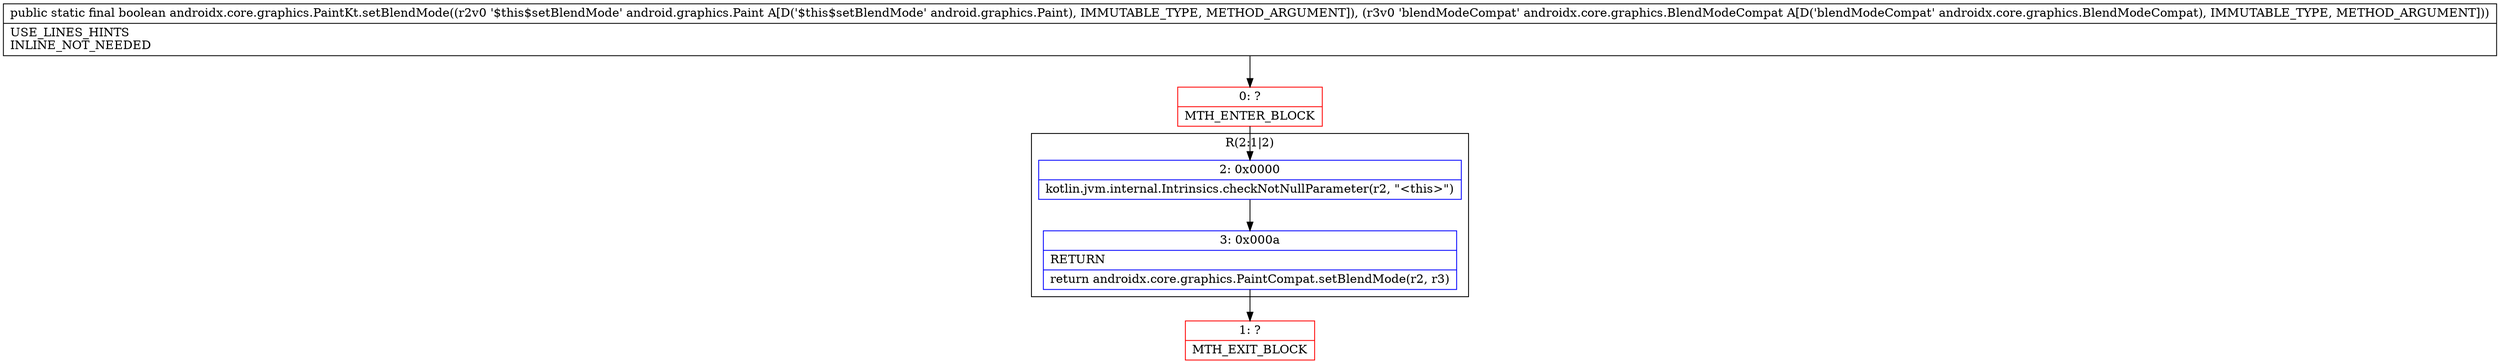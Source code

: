digraph "CFG forandroidx.core.graphics.PaintKt.setBlendMode(Landroid\/graphics\/Paint;Landroidx\/core\/graphics\/BlendModeCompat;)Z" {
subgraph cluster_Region_593451172 {
label = "R(2:1|2)";
node [shape=record,color=blue];
Node_2 [shape=record,label="{2\:\ 0x0000|kotlin.jvm.internal.Intrinsics.checkNotNullParameter(r2, \"\<this\>\")\l}"];
Node_3 [shape=record,label="{3\:\ 0x000a|RETURN\l|return androidx.core.graphics.PaintCompat.setBlendMode(r2, r3)\l}"];
}
Node_0 [shape=record,color=red,label="{0\:\ ?|MTH_ENTER_BLOCK\l}"];
Node_1 [shape=record,color=red,label="{1\:\ ?|MTH_EXIT_BLOCK\l}"];
MethodNode[shape=record,label="{public static final boolean androidx.core.graphics.PaintKt.setBlendMode((r2v0 '$this$setBlendMode' android.graphics.Paint A[D('$this$setBlendMode' android.graphics.Paint), IMMUTABLE_TYPE, METHOD_ARGUMENT]), (r3v0 'blendModeCompat' androidx.core.graphics.BlendModeCompat A[D('blendModeCompat' androidx.core.graphics.BlendModeCompat), IMMUTABLE_TYPE, METHOD_ARGUMENT]))  | USE_LINES_HINTS\lINLINE_NOT_NEEDED\l}"];
MethodNode -> Node_0;Node_2 -> Node_3;
Node_3 -> Node_1;
Node_0 -> Node_2;
}

